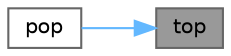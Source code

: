 digraph "top"
{
 // INTERACTIVE_SVG=YES
 // LATEX_PDF_SIZE
  bgcolor="transparent";
  edge [fontname=Helvetica,fontsize=10,labelfontname=Helvetica,labelfontsize=10];
  node [fontname=Helvetica,fontsize=10,shape=box,height=0.2,width=0.4];
  rankdir="RL";
  Node1 [label="top",height=0.2,width=0.4,color="gray40", fillcolor="grey60", style="filled", fontcolor="black",tooltip=" "];
  Node1 -> Node2 [dir="back",color="steelblue1",style="solid"];
  Node2 [label="pop",height=0.2,width=0.4,color="grey40", fillcolor="white", style="filled",URL="$classore_1_1data_1_1_safe_stack.html#ad702374ab51a03308e76cc7305f42582",tooltip=" "];
}
